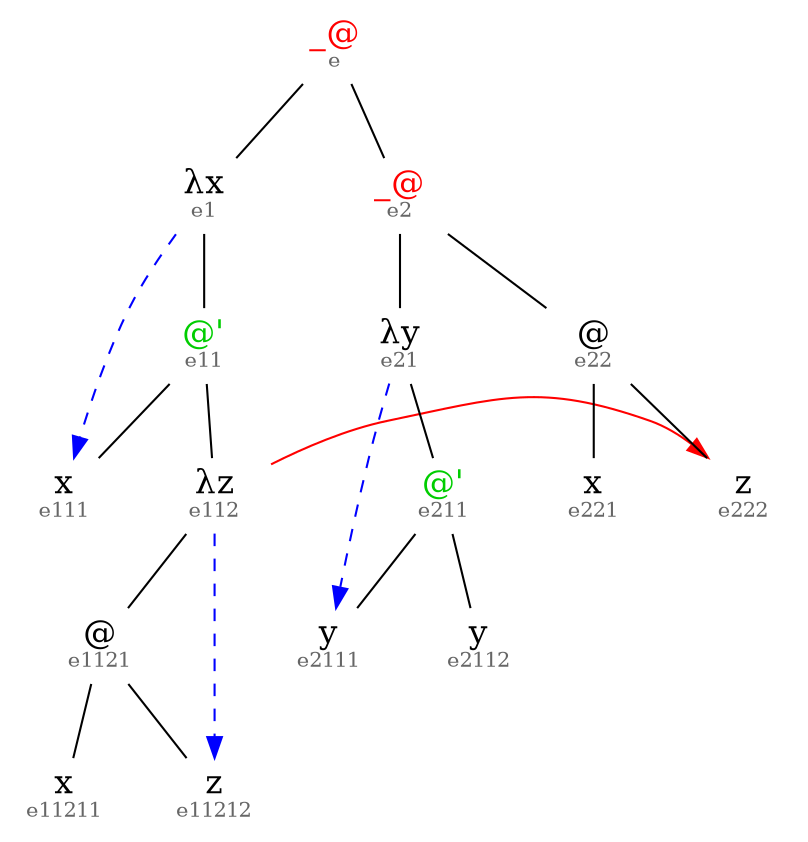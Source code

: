 digraph t10_lifted { layout=dot; rankdir=TB; e [label=<_@<br/><font point-size="10" color="gray40">e</font>>, shape=none, fontcolor="red", fontsize=16]; e1 [label=<λx<br/><font point-size="10" color="gray40">e1</font>>, shape=none, fontcolor="black", fontsize=16]; e11 [label=<@'<br/><font point-size="10" color="gray40">e11</font>>, shape=none, fontcolor="green3", fontsize=16]; e111 [label=<x<br/><font point-size="10" color="gray40">e111</font>>, shape=none, fontcolor="black", fontsize=16]; e112 [label=<λz<br/><font point-size="10" color="gray40">e112</font>>, shape=none, fontcolor="black", fontsize=16]; e1121 [label=<@<br/><font point-size="10" color="gray40">e1121</font>>, shape=none, fontcolor="black", fontsize=16]; e11211 [label=<x<br/><font point-size="10" color="gray40">e11211</font>>, shape=none, fontcolor="black", fontsize=16]; e11212 [label=<z<br/><font point-size="10" color="gray40">e11212</font>>, shape=none, fontcolor="black", fontsize=16]; e2 [label=<_@<br/><font point-size="10" color="gray40">e2</font>>, shape=none, fontcolor="red", fontsize=16]; e21 [label=<λy<br/><font point-size="10" color="gray40">e21</font>>, shape=none, fontcolor="black", fontsize=16]; e211 [label=<@'<br/><font point-size="10" color="gray40">e211</font>>, shape=none, fontcolor="green3", fontsize=16]; e2111 [label=<y<br/><font point-size="10" color="gray40">e2111</font>>, shape=none, fontcolor="black", fontsize=16]; e2112 [label=<y<br/><font point-size="10" color="gray40">e2112</font>>, shape=none, fontcolor="black", fontsize=16]; e22 [label=<@<br/><font point-size="10" color="gray40">e22</font>>, shape=none, fontcolor="black", fontsize=16]; e221 [label=<x<br/><font point-size="10" color="gray40">e221</font>>, shape=none, fontcolor="black", fontsize=16]; e222 [label=<z<br/><font point-size="10" color="gray40">e222</font>>, shape=none, fontcolor="black", fontsize=16]; e -> e1 [arrowhead=none]; e -> e2 [arrowhead=none]; e1 -> e11 [arrowhead=none]; e11 -> e111 [arrowhead=none]; e11 -> e112 [arrowhead=none]; e112 -> e1121 [arrowhead=none]; e1121 -> e11211 [arrowhead=none]; e1121 -> e11212 [arrowhead=none]; e2 -> e21 [arrowhead=none]; e2 -> e22 [arrowhead=none]; e21 -> e211 [arrowhead=none]; e211 -> e2111 [arrowhead=none]; e211 -> e2112 [arrowhead=none]; e22 -> e221 [arrowhead=none]; e22 -> e222 [arrowhead=none]; e112 -> e222 [color=red, constraint=false]; e21 -> e2111 [color=blue, style=dashed]; e112 -> e11212 [color=blue, style=dashed]; e1 -> e111 [color=blue, style=dashed]; }
